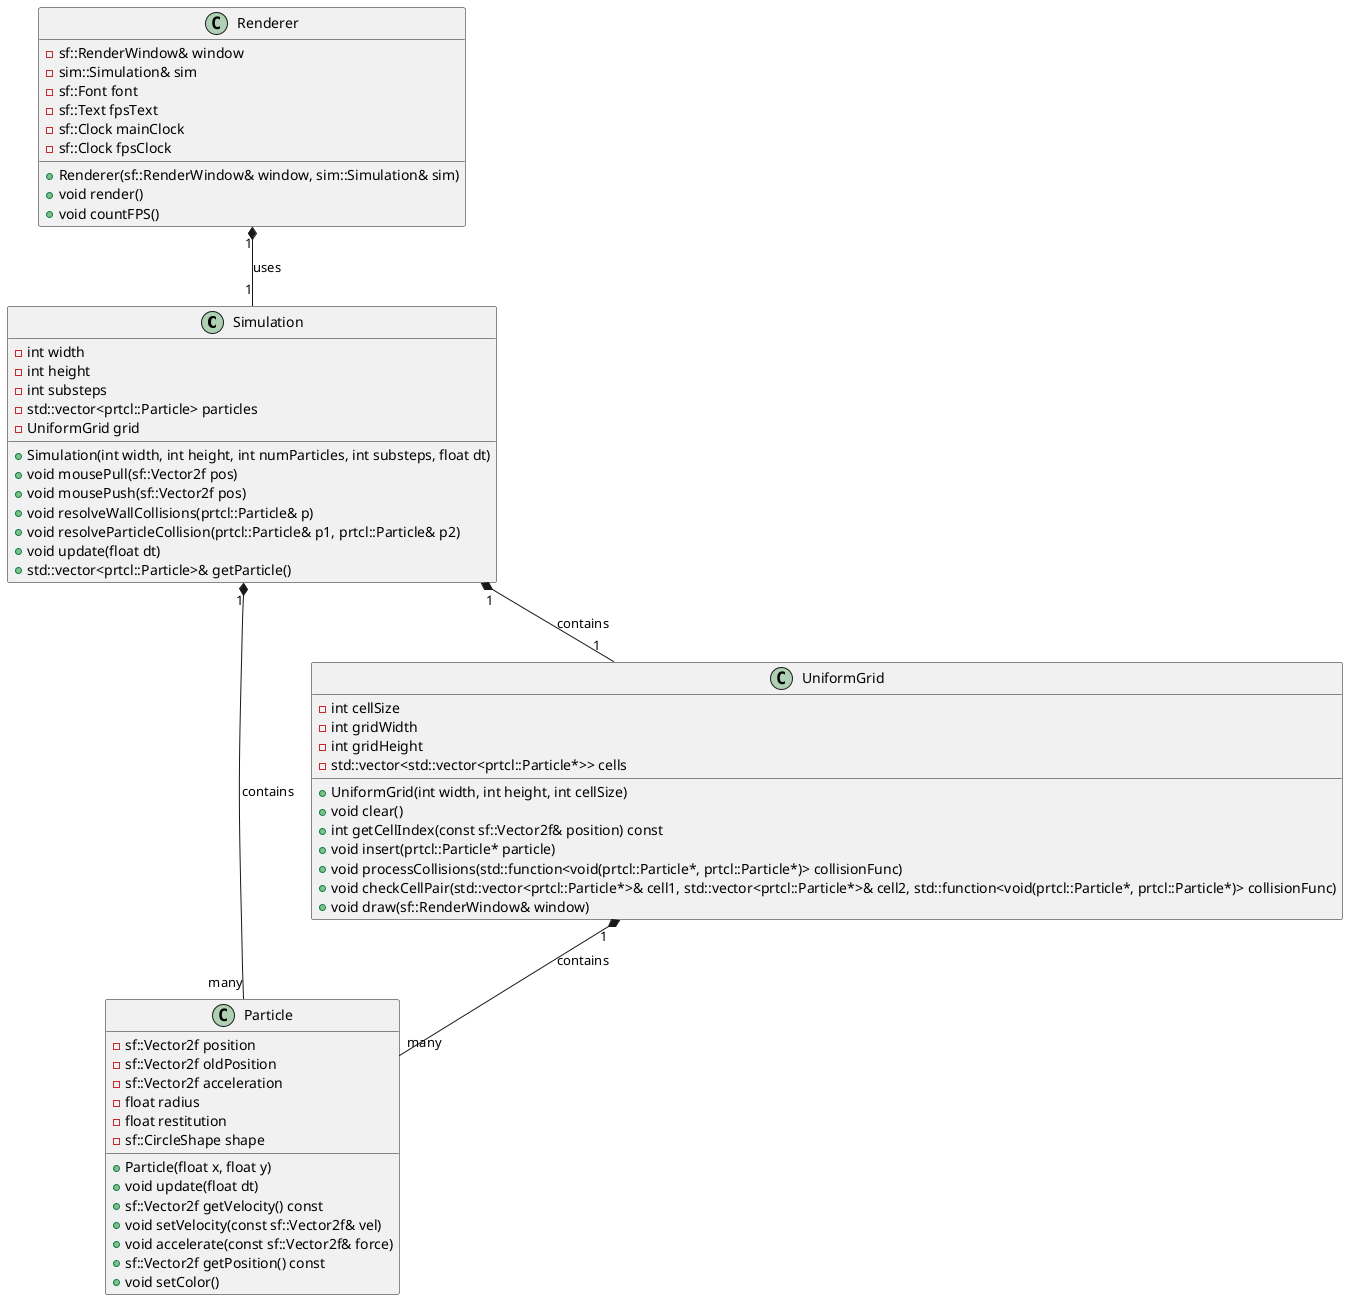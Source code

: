 @startuml
' Define classes
class Simulation {
    - int width
    - int height
    - int substeps
    - std::vector<prtcl::Particle> particles
    - UniformGrid grid
    + Simulation(int width, int height, int numParticles, int substeps, float dt)
    + void mousePull(sf::Vector2f pos)
    + void mousePush(sf::Vector2f pos)
    + void resolveWallCollisions(prtcl::Particle& p)
    + void resolveParticleCollision(prtcl::Particle& p1, prtcl::Particle& p2)
    + void update(float dt)
    + std::vector<prtcl::Particle>& getParticle()
}

class Particle {
    - sf::Vector2f position
    - sf::Vector2f oldPosition
    - sf::Vector2f acceleration
    - float radius
    - float restitution
    - sf::CircleShape shape
    + Particle(float x, float y)
    + void update(float dt)
    + sf::Vector2f getVelocity() const
    + void setVelocity(const sf::Vector2f& vel)
    + void accelerate(const sf::Vector2f& force)
    + sf::Vector2f getPosition() const
    + void setColor()
}

class Renderer {
    - sf::RenderWindow& window
    - sim::Simulation& sim
    - sf::Font font
    - sf::Text fpsText
    - sf::Clock mainClock
    - sf::Clock fpsClock
    + Renderer(sf::RenderWindow& window, sim::Simulation& sim)
    + void render()
    + void countFPS()
}

class UniformGrid {
    - int cellSize
    - int gridWidth
    - int gridHeight
    - std::vector<std::vector<prtcl::Particle*>> cells
    + UniformGrid(int width, int height, int cellSize)
    + void clear()
    + int getCellIndex(const sf::Vector2f& position) const
    + void insert(prtcl::Particle* particle)
    + void processCollisions(std::function<void(prtcl::Particle*, prtcl::Particle*)> collisionFunc)
    + void checkCellPair(std::vector<prtcl::Particle*>& cell1, std::vector<prtcl::Particle*>& cell2, std::function<void(prtcl::Particle*, prtcl::Particle*)> collisionFunc)
    + void draw(sf::RenderWindow& window)
}

' Define relationships
Simulation "1" *-- "many" Particle : contains
Simulation "1" *-- "1" UniformGrid : contains
Renderer "1" *-- "1" Simulation : uses
UniformGrid "1" *-- "many" Particle : contains







@enduml